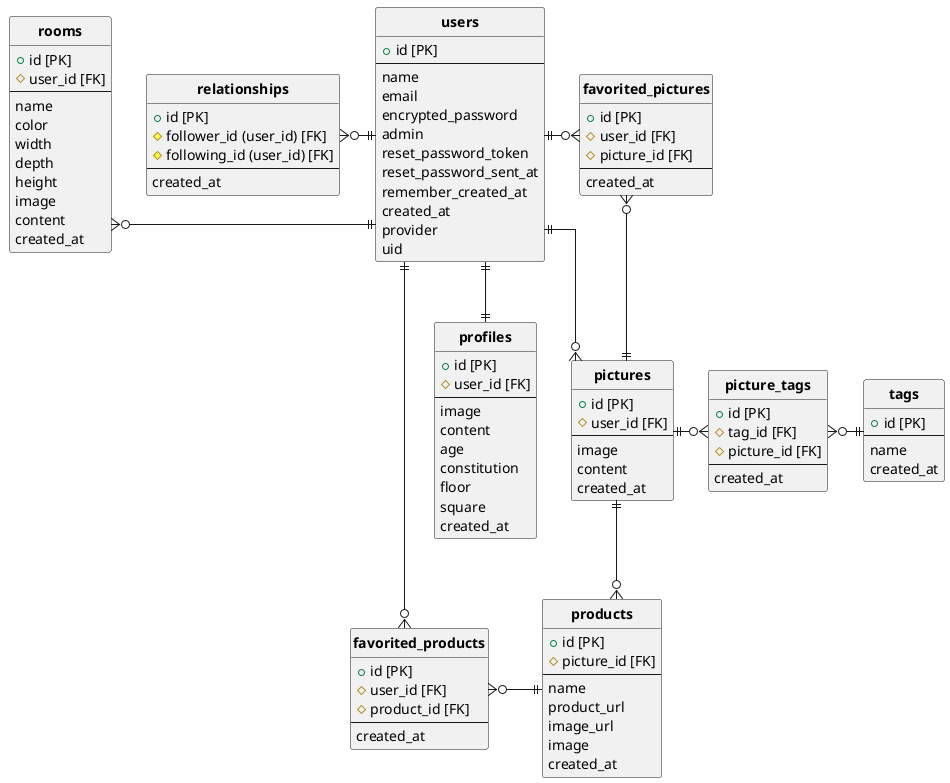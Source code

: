 ' option + D でプレビュー
' コマンドパレット　export Current File Diagrams
' titleは宣言文に使われているので、クオーテーションでごまかし
' アソシエーションの向き、左 -l-, 右 -r-, 上 -u-, 下 -d-

@startuml yonde
' hide the spot
hide circle

' avoid problems with angled crows feet
skinparam linetype ortho

entity "**users**" as users {
  + id [PK]
  --
  name
  email
  encrypted_password
  admin
  reset_password_token
  reset_password_sent_at
  remember_created_at
  created_at
  provider
  uid
}

entity "**profiles**" as profiles {
  + id [PK]
  # user_id [FK]
  --
  image
  content
  age
  constitution
  floor
  square
  created_at
}

entity "**rooms**" as rooms {
  + id [PK]
  # user_id [FK]
  --
  name
  color
  width
  depth
  height
  image
  content
  created_at
}

entity "**relationships**" as relationships {
  + id [PK]
  # follower_id (user_id) [FK]
  # following_id (user_id) [FK]
  --
  created_at
}

entity "**pictures**" as pictures	 {
  + id [PK]
  # user_id [FK]
  --
  image
  content
  created_at
}

entity "**favorited_pictures**" as favorited_pictures {
  + id [PK]
  # user_id [FK]
  # picture_id [FK]
  --
  created_at
}

entity "**products**" as products {
  + id [PK]
  # picture_id [FK]
  --
  name
  product_url
  image_url
  image
  created_at
}

entity "**favorited_products**" as favorited_products {
  + id [PK]
  # user_id [FK]
  # product_id [FK]
  --
  created_at
}

entity "**tags**" as tags {
  + id [PK]
  --
  name
  created_at
}

entity "**picture_tags**" as picture_tags {
  + id [PK]
  # tag_id [FK]
  # picture_id [FK]
  --
  created_at
}

users ||-l-o{ relationships
users ||-l-o{ rooms
users ||-r-o{ favorited_pictures
pictures ||-u-o{ favorited_pictures
pictures ||--o{ products
tags ||-l-o{ picture_tags
products ||-l-o{ favorited_products
users ||-d-o{ favorited_products
users ||--o{ pictures
pictures ||-r-o{ picture_tags
users ||--|| profiles

@enduml